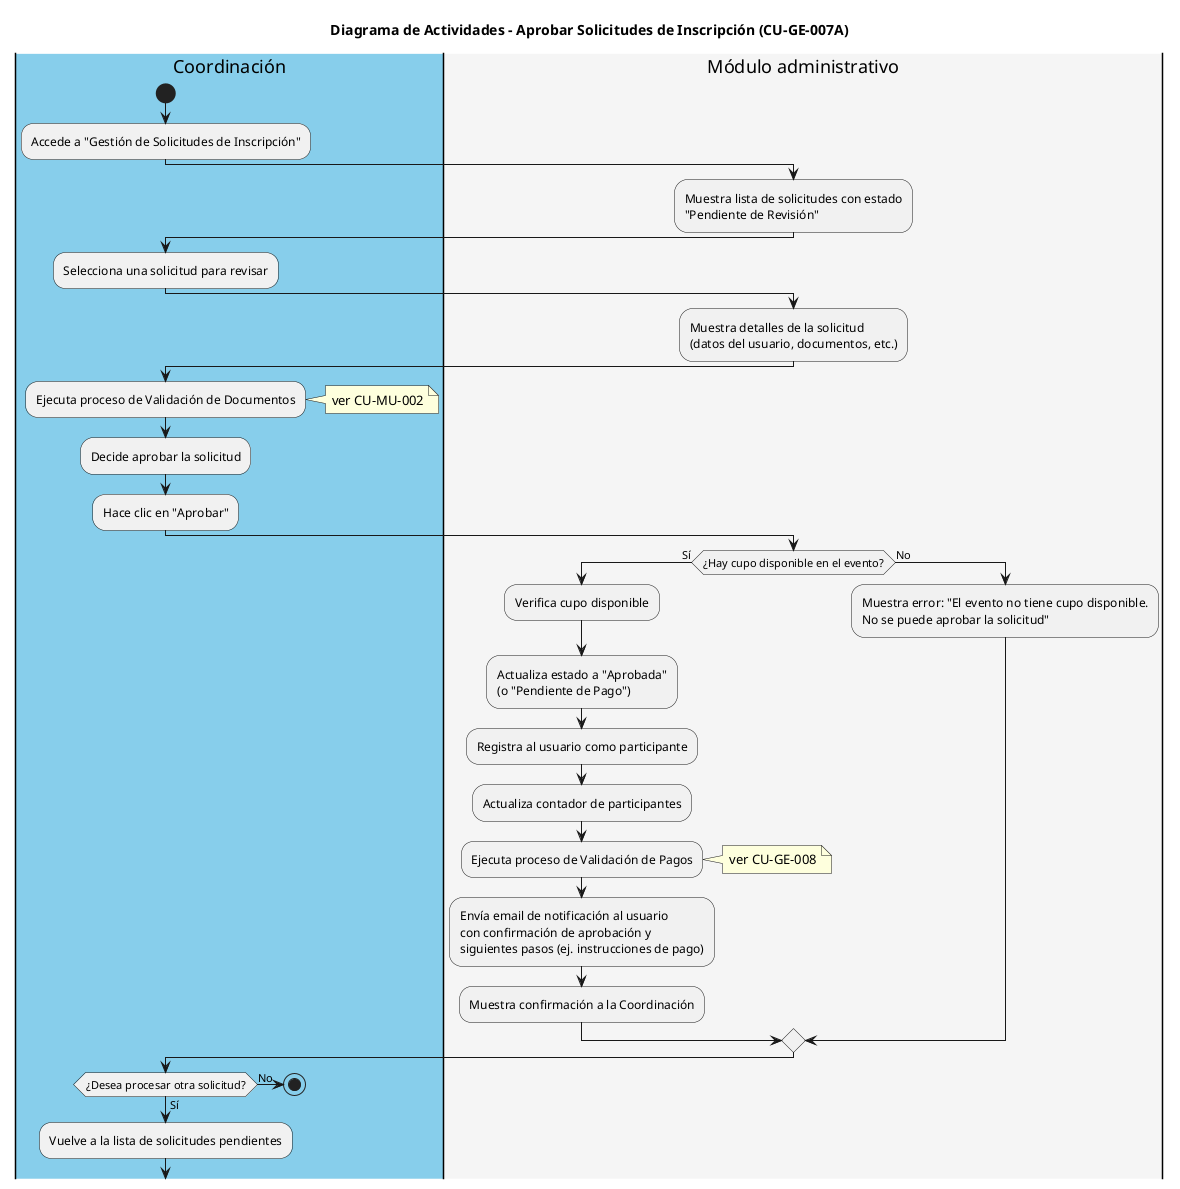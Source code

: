 @startuml
title Diagrama de Actividades - Aprobar Solicitudes de Inscripción (CU-GE-007A)

|#skyblue|Coordinación|
start
:Accede a "Gestión de Solicitudes de Inscripción";

|#whitesmoke|Módulo administrativo|
:Muestra lista de solicitudes con estado
"Pendiente de Revisión";

|#skyblue|Coordinación|
:Selecciona una solicitud para revisar;

|#whitesmoke|Módulo administrativo|
:Muestra detalles de la solicitud
(datos del usuario, documentos, etc.);

|#skyblue|Coordinación|
:Ejecuta proceso de Validación de Documentos;
note right: ver CU-MU-002
:Decide aprobar la solicitud;
:Hace clic en "Aprobar";

|#whitesmoke|Módulo administrativo|
if (¿Hay cupo disponible en el evento?) then (Sí)
  :Verifica cupo disponible;
  :Actualiza estado a "Aprobada"
  (o "Pendiente de Pago");
  :Registra al usuario como participante;
  :Actualiza contador de participantes;
  :Ejecuta proceso de Validación de Pagos;
  note right: ver CU-GE-008
  :Envía email de notificación al usuario
  con confirmación de aprobación y
  siguientes pasos (ej. instrucciones de pago);
  :Muestra confirmación a la Coordinación;
else (No)
  :Muestra error: "El evento no tiene cupo disponible.
  No se puede aprobar la solicitud";
endif

|#skyblue|Coordinación|
if (¿Desea procesar otra solicitud?) then (Sí)
  :Vuelve a la lista de solicitudes pendientes;
else (No)
  stop
endif
@enduml